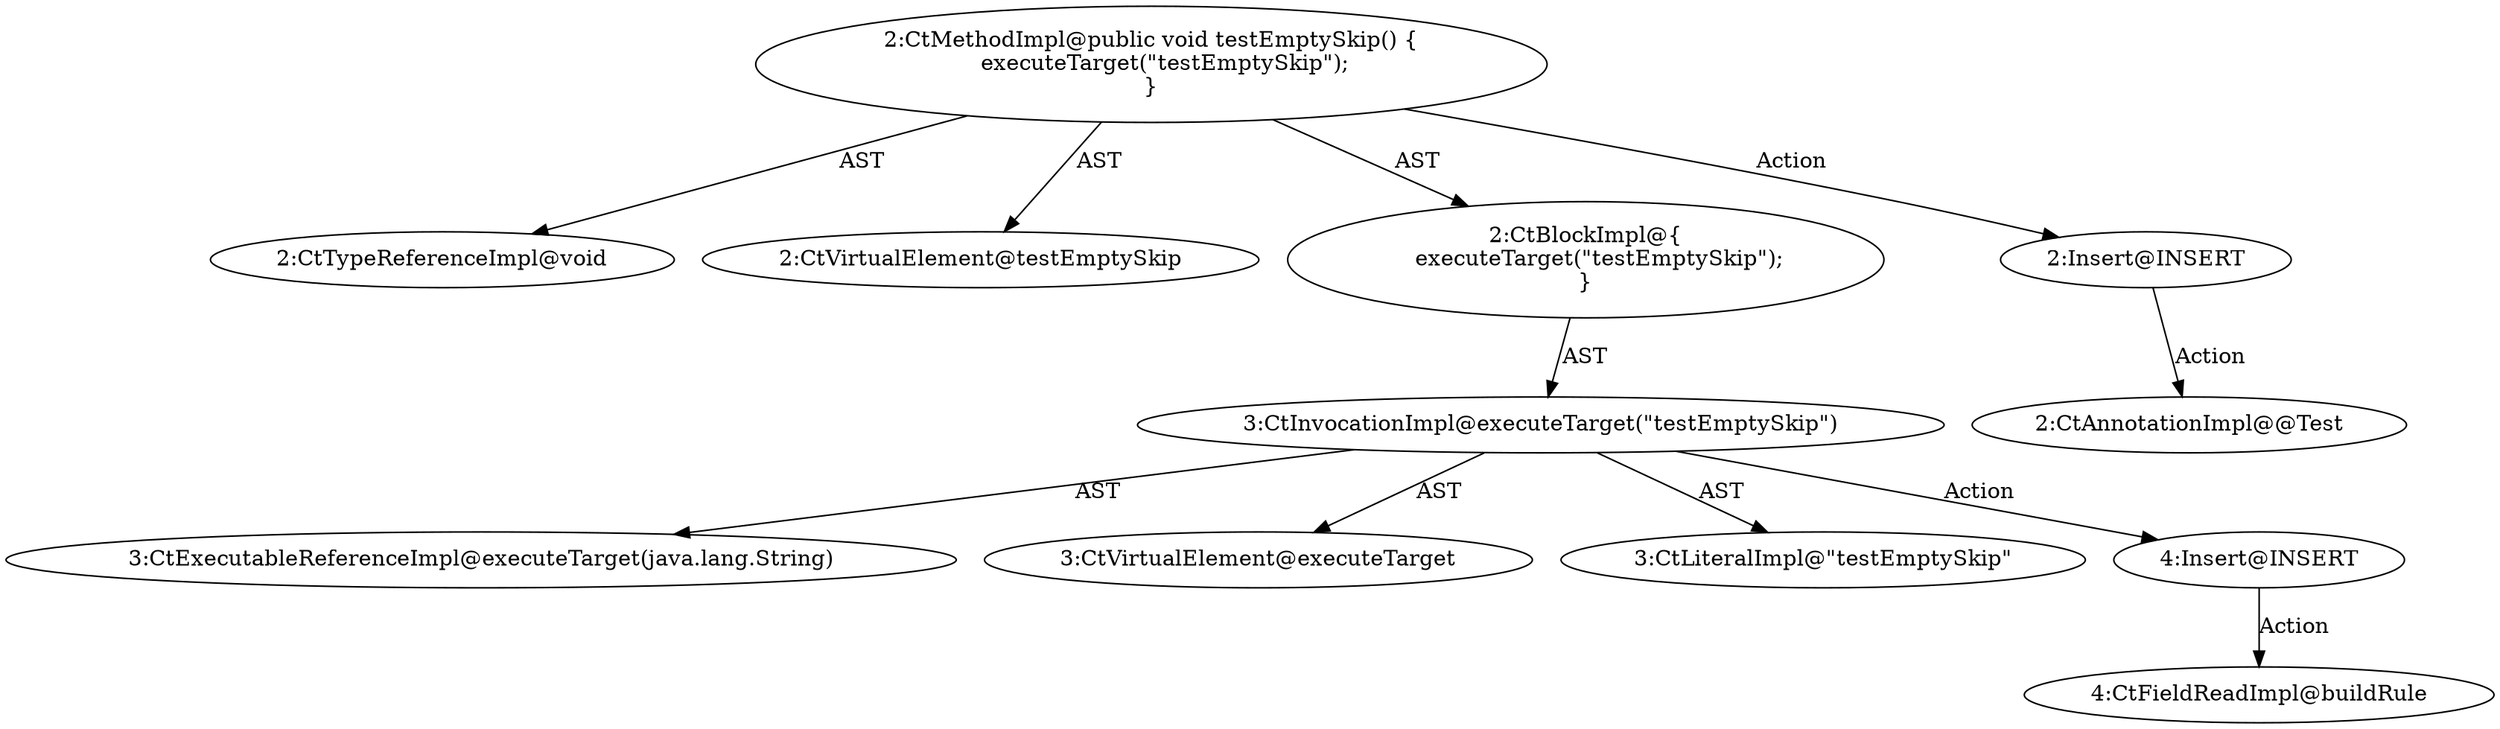 digraph "testEmptySkip#?" {
0 [label="2:CtTypeReferenceImpl@void" shape=ellipse]
1 [label="2:CtVirtualElement@testEmptySkip" shape=ellipse]
2 [label="3:CtExecutableReferenceImpl@executeTarget(java.lang.String)" shape=ellipse]
3 [label="3:CtVirtualElement@executeTarget" shape=ellipse]
4 [label="3:CtLiteralImpl@\"testEmptySkip\"" shape=ellipse]
5 [label="3:CtInvocationImpl@executeTarget(\"testEmptySkip\")" shape=ellipse]
6 [label="2:CtBlockImpl@\{
    executeTarget(\"testEmptySkip\");
\}" shape=ellipse]
7 [label="2:CtMethodImpl@public void testEmptySkip() \{
    executeTarget(\"testEmptySkip\");
\}" shape=ellipse]
8 [label="2:Insert@INSERT" shape=ellipse]
9 [label="2:CtAnnotationImpl@@Test" shape=ellipse]
10 [label="4:Insert@INSERT" shape=ellipse]
11 [label="4:CtFieldReadImpl@buildRule" shape=ellipse]
5 -> 3 [label="AST"];
5 -> 2 [label="AST"];
5 -> 4 [label="AST"];
5 -> 10 [label="Action"];
6 -> 5 [label="AST"];
7 -> 1 [label="AST"];
7 -> 0 [label="AST"];
7 -> 6 [label="AST"];
7 -> 8 [label="Action"];
8 -> 9 [label="Action"];
10 -> 11 [label="Action"];
}